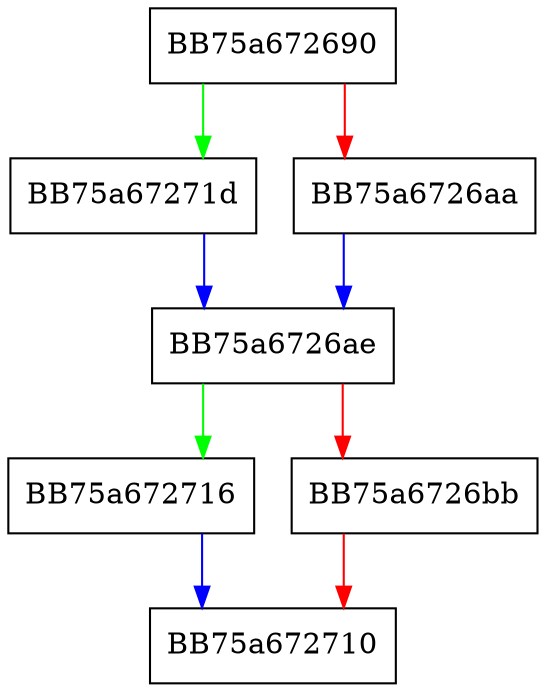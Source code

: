 digraph FindNext {
  node [shape="box"];
  graph [splines=ortho];
  BB75a672690 -> BB75a67271d [color="green"];
  BB75a672690 -> BB75a6726aa [color="red"];
  BB75a6726aa -> BB75a6726ae [color="blue"];
  BB75a6726ae -> BB75a672716 [color="green"];
  BB75a6726ae -> BB75a6726bb [color="red"];
  BB75a6726bb -> BB75a672710 [color="red"];
  BB75a672716 -> BB75a672710 [color="blue"];
  BB75a67271d -> BB75a6726ae [color="blue"];
}